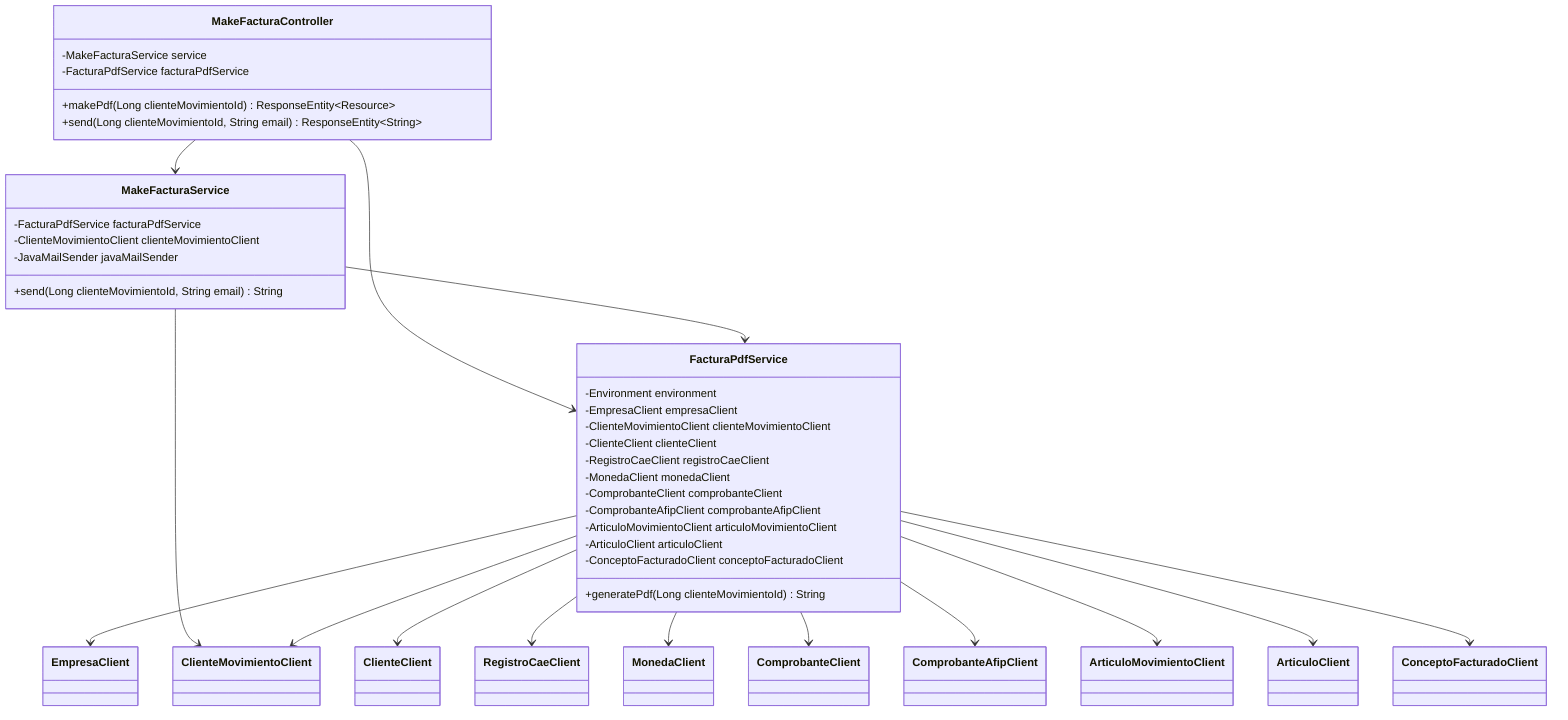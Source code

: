 classDiagram
    class MakeFacturaController {
        -MakeFacturaService service
        -FacturaPdfService facturaPdfService
        +makePdf(Long clienteMovimientoId) ResponseEntity~Resource~
        +send(Long clienteMovimientoId, String email) ResponseEntity~String~
    }

    class MakeFacturaService {
        -FacturaPdfService facturaPdfService
        -ClienteMovimientoClient clienteMovimientoClient
        -JavaMailSender javaMailSender
        +send(Long clienteMovimientoId, String email) String
    }

    class FacturaPdfService {
        -Environment environment
        -EmpresaClient empresaClient
        -ClienteMovimientoClient clienteMovimientoClient
        -ClienteClient clienteClient
        -RegistroCaeClient registroCaeClient
        -MonedaClient monedaClient
        -ComprobanteClient comprobanteClient
        -ComprobanteAfipClient comprobanteAfipClient
        -ArticuloMovimientoClient articuloMovimientoClient
        -ArticuloClient articuloClient
        -ConceptoFacturadoClient conceptoFacturadoClient
        +generatePdf(Long clienteMovimientoId) String
    }

    MakeFacturaController --> MakeFacturaService
    MakeFacturaController --> FacturaPdfService
    MakeFacturaService --> FacturaPdfService
    MakeFacturaService --> ClienteMovimientoClient
    FacturaPdfService --> EmpresaClient
    FacturaPdfService --> ClienteMovimientoClient
    FacturaPdfService --> ClienteClient
    FacturaPdfService --> RegistroCaeClient
    FacturaPdfService --> MonedaClient
    FacturaPdfService --> ComprobanteClient
    FacturaPdfService --> ComprobanteAfipClient
    FacturaPdfService --> ArticuloMovimientoClient
    FacturaPdfService --> ArticuloClient
    FacturaPdfService --> ConceptoFacturadoClient

    interface ClienteMovimientoClient
    interface EmpresaClient
    interface ClienteClient
    interface RegistroCaeClient
    interface MonedaClient
    interface ComprobanteClient
    interface ComprobanteAfipClient
    interface ArticuloMovimientoClient
    interface ArticuloClient
    interface ConceptoFacturadoClient